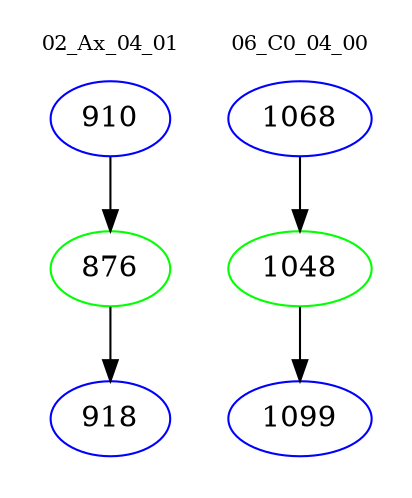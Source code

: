 digraph{
subgraph cluster_0 {
color = white
label = "02_Ax_04_01";
fontsize=10;
T0_910 [label="910", color="blue"]
T0_910 -> T0_876 [color="black"]
T0_876 [label="876", color="green"]
T0_876 -> T0_918 [color="black"]
T0_918 [label="918", color="blue"]
}
subgraph cluster_1 {
color = white
label = "06_C0_04_00";
fontsize=10;
T1_1068 [label="1068", color="blue"]
T1_1068 -> T1_1048 [color="black"]
T1_1048 [label="1048", color="green"]
T1_1048 -> T1_1099 [color="black"]
T1_1099 [label="1099", color="blue"]
}
}
